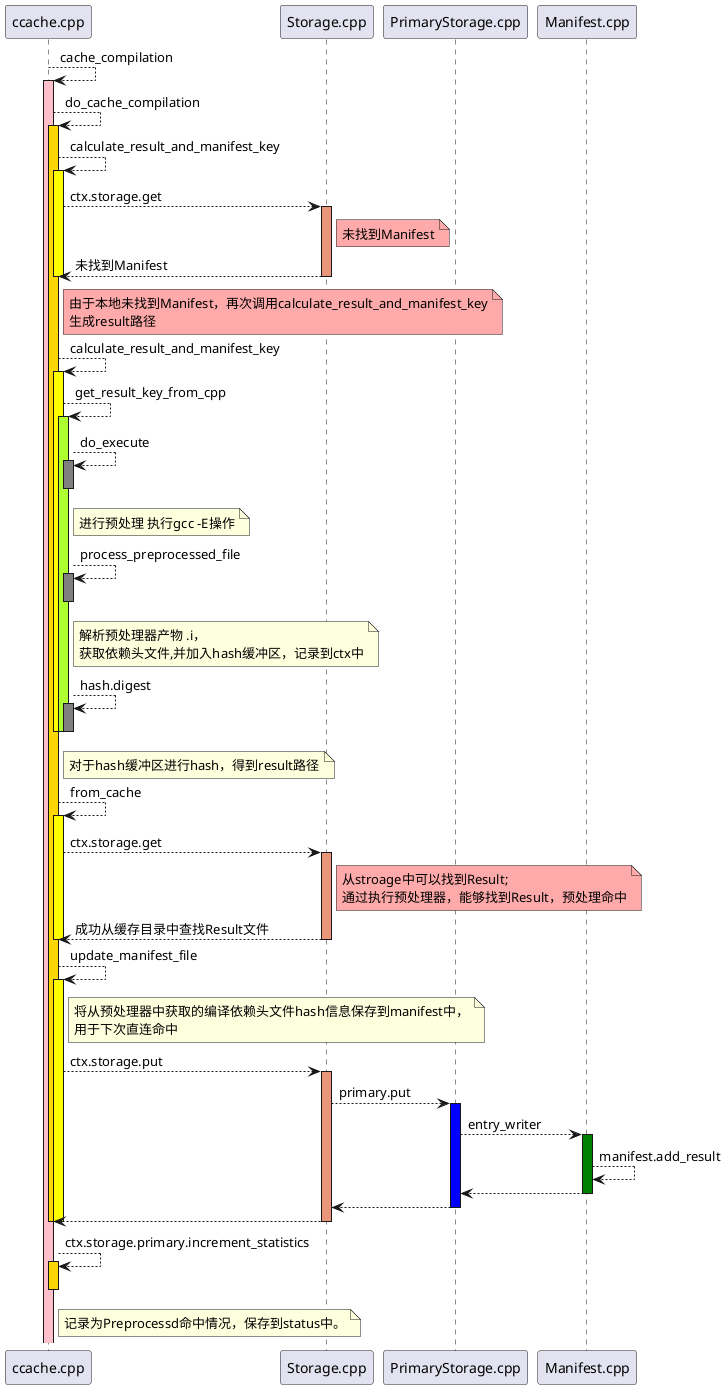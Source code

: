 @startuml preprocess命中
participant ccache.cpp as main
participant Storage.cpp as storage
participant PrimaryStorage.cpp as primaryStorage
participant Manifest.cpp as manifest


main --> main ++ #Pink: cache_compilation
main --> main ++ #Gold : do_cache_compilation


main --> main ++ #FFFF00 : calculate_result_and_manifest_key

main --> storage ++ #DarkSalmon:ctx.storage.get
note right of storage #FFAAAA
        未找到Manifest
end note
return 未找到Manifest
main--

note right of main #FFAAAA
     由于本地未找到Manifest，再次调用calculate_result_and_manifest_key
     生成result路径
end note
main --> main ++ #FFFF00  : calculate_result_and_manifest_key
main --> main ++ #GreenYellow : get_result_key_from_cpp
main --> main ++ #Gray: do_execute
note right of main
        进行预处理 执行gcc -E操作
end note
main--

main --> main ++ #Gray: process_preprocessed_file
note right of main
        解析预处理器产物 .i，
        获取依赖头文件,并加入hash缓冲区，记录到ctx中
end note
main--

main --> main ++ #Gray: hash.digest
note right of main
        对于hash缓冲区进行hash，得到result路径
end note
main--
main--
main--

main --> main ++ #FFFF00: from_cache
main --> storage ++ #DarkSalmon:ctx.storage.get
note right of storage #FFAAAA
        从stroage中可以找到Result;
        通过执行预处理器，能够找到Result，预处理命中
end note
return  成功从缓存目录中查找Result文件 
main --


main --> main ++ #FFFF00: update_manifest_file
note right of main 
        将从预处理器中获取的编译依赖头文件hash信息保存到manifest中，
        用于下次直连命中
end note

main --> storage ++ #DarkSalmon: ctx.storage.put
storage --> primaryStorage ++ #Blue: primary.put
primaryStorage --> manifest ++ #Green: entry_writer
manifest --> manifest : manifest.add_result

return
return
return
main--
main--

main --> main ++ #Gold: ctx.storage.primary.increment_statistics
note right of main
        记录为Preprocessd命中情况，保存到status中。
end note
main--
@enduml